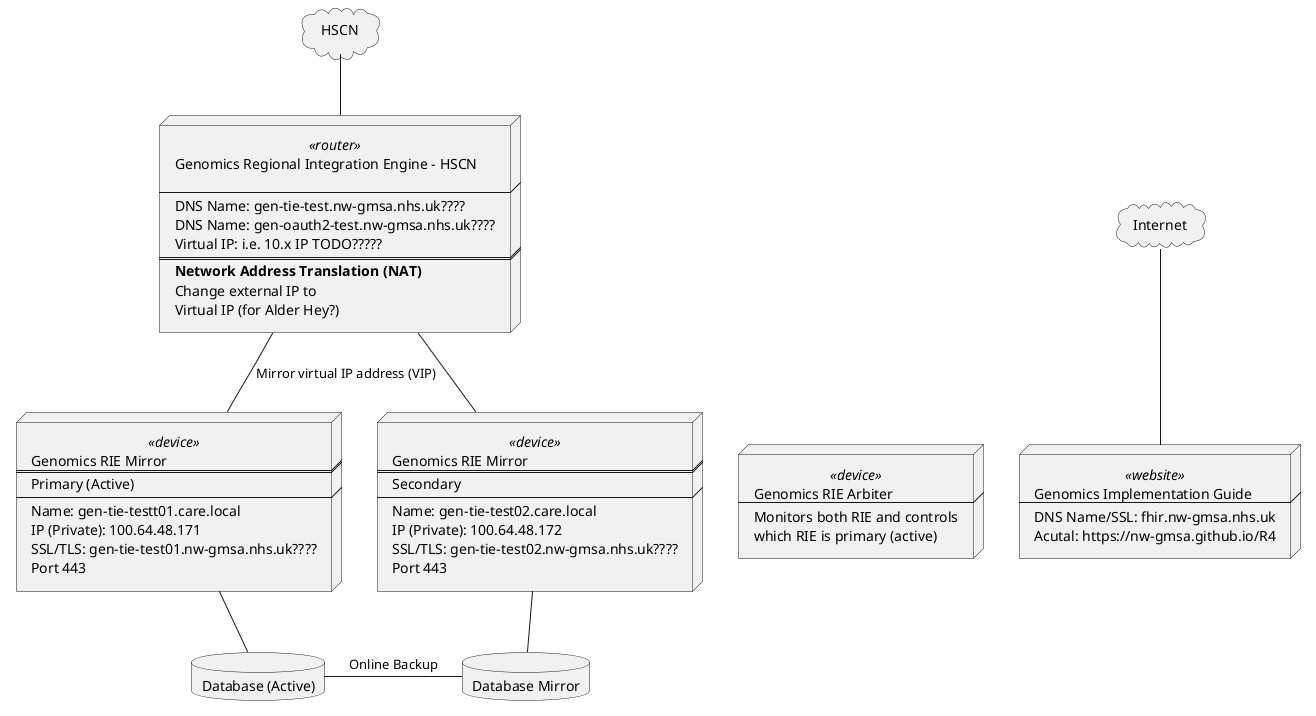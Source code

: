 @startuml

cloud HSCN [
HSCN
]

cloud internet [
Internet
]

node network <<router>> [
Genomics Regional Integration Engine - HSCN

----
DNS Name: gen-tie-test.nw-gmsa.nhs.uk????
DNS Name: gen-oauth2-test.nw-gmsa.nhs.uk????
Virtual IP: i.e. 10.x IP TODO?????
====
**Network Address Translation (NAT)**
Change external IP to
Virtual IP (for Alder Hey?)
]


node tie1 <<device>> [
Genomics RIE Mirror
====
Primary (Active)
----
Name: gen-tie-testt01.care.local
IP (Private): 100.64.48.171
SSL/TLS: gen-tie-test01.nw-gmsa.nhs.uk????
Port 443
]

node tie2 <<device>> [
Genomics RIE Mirror
====
Secondary
----
Name: gen-tie-test02.care.local
IP (Private): 100.64.48.172
SSL/TLS: gen-tie-test02.nw-gmsa.nhs.uk????
Port 443
]

node arbiter <<device>> [
Genomics RIE Arbiter
----
Monitors both RIE and controls
which RIE is primary (active)
]

node ig <<website>> [
Genomics Implementation Guide
----
DNS Name/SSL: fhir.nw-gmsa.nhs.uk
Acutal: https://nw-gmsa.github.io/R4
]

database database1 [
Database (Active)
]

database database2 [
Database Mirror
]

HSCN -- network
internet -- ig
network -d- tie1 : Mirror virtual IP address (VIP)
network -d- tie2

tie1 -r[hidden]- tie2
tie2 -r[hidden]- arbiter
arbiter -r[hidden]- ig
tie1 -- database1
database1 -r- database2: Online Backup
tie2 -- database2

@enduml
